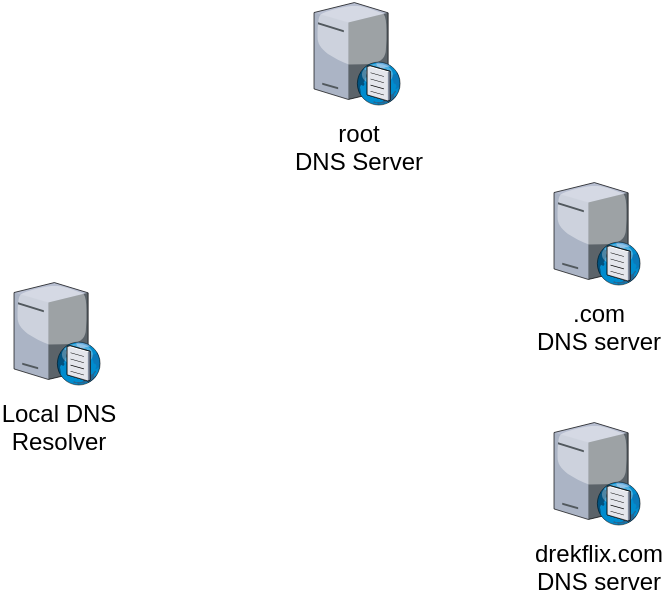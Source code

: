 <mxfile version="24.5.1" type="device">
  <diagram name="Page-1" id="3bcyNXrigdDjJn6muD6I">
    <mxGraphModel dx="717" dy="548" grid="1" gridSize="10" guides="1" tooltips="1" connect="1" arrows="1" fold="1" page="1" pageScale="1" pageWidth="850" pageHeight="1100" math="0" shadow="0">
      <root>
        <mxCell id="0" />
        <mxCell id="1" parent="0" />
        <mxCell id="wpkIcSyOixyVPj7GZLtv-1" value="Local DNS&lt;div&gt;Resolver&lt;/div&gt;" style="verticalLabelPosition=bottom;sketch=0;aspect=fixed;html=1;verticalAlign=top;strokeColor=none;align=center;outlineConnect=0;shape=mxgraph.citrix.dns_server;" vertex="1" parent="1">
          <mxGeometry x="190" y="210" width="43.42" height="52.5" as="geometry" />
        </mxCell>
        <mxCell id="wpkIcSyOixyVPj7GZLtv-2" value="root&lt;div&gt;DNS Server&lt;/div&gt;" style="verticalLabelPosition=bottom;sketch=0;aspect=fixed;html=1;verticalAlign=top;strokeColor=none;align=center;outlineConnect=0;shape=mxgraph.citrix.dns_server;" vertex="1" parent="1">
          <mxGeometry x="340" y="70" width="43.42" height="52.5" as="geometry" />
        </mxCell>
        <mxCell id="wpkIcSyOixyVPj7GZLtv-4" value=".com&lt;div&gt;DNS server&lt;/div&gt;" style="verticalLabelPosition=bottom;sketch=0;aspect=fixed;html=1;verticalAlign=top;strokeColor=none;align=center;outlineConnect=0;shape=mxgraph.citrix.dns_server;" vertex="1" parent="1">
          <mxGeometry x="460" y="160" width="43.42" height="52.5" as="geometry" />
        </mxCell>
        <mxCell id="wpkIcSyOixyVPj7GZLtv-22" value="drekflix.com&lt;div&gt;DNS server&lt;/div&gt;" style="verticalLabelPosition=bottom;sketch=0;aspect=fixed;html=1;verticalAlign=top;strokeColor=none;align=center;outlineConnect=0;shape=mxgraph.citrix.dns_server;" vertex="1" parent="1">
          <mxGeometry x="460" y="280" width="43.42" height="52.5" as="geometry" />
        </mxCell>
      </root>
    </mxGraphModel>
  </diagram>
</mxfile>
